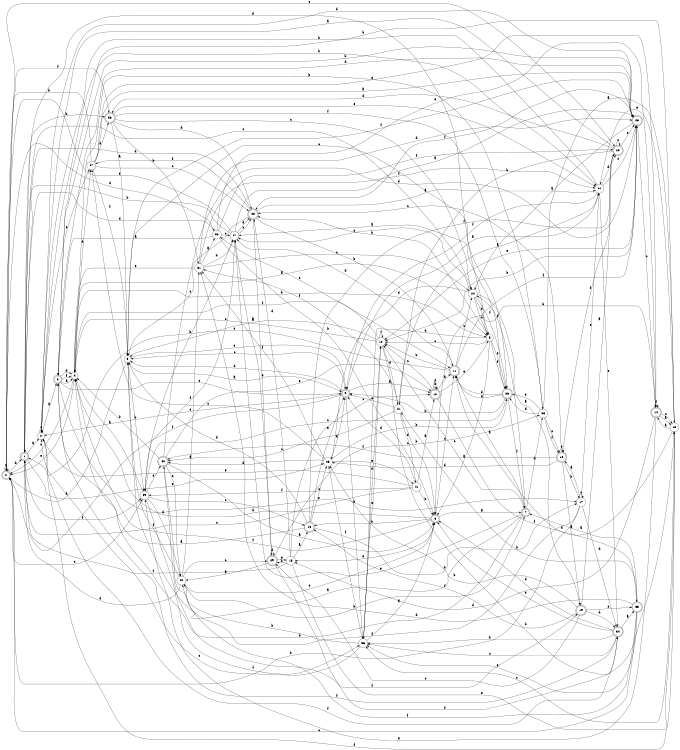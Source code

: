 digraph n34_6 {
__start0 [label="" shape="none"];

rankdir=LR;
size="8,5";

s0 [style="rounded,filled", color="black", fillcolor="white" shape="doublecircle", label="0"];
s1 [style="rounded,filled", color="black", fillcolor="white" shape="doublecircle", label="1"];
s2 [style="filled", color="black", fillcolor="white" shape="circle", label="2"];
s3 [style="rounded,filled", color="black", fillcolor="white" shape="doublecircle", label="3"];
s4 [style="filled", color="black", fillcolor="white" shape="circle", label="4"];
s5 [style="filled", color="black", fillcolor="white" shape="circle", label="5"];
s6 [style="rounded,filled", color="black", fillcolor="white" shape="doublecircle", label="6"];
s7 [style="rounded,filled", color="black", fillcolor="white" shape="doublecircle", label="7"];
s8 [style="filled", color="black", fillcolor="white" shape="circle", label="8"];
s9 [style="rounded,filled", color="black", fillcolor="white" shape="doublecircle", label="9"];
s10 [style="rounded,filled", color="black", fillcolor="white" shape="doublecircle", label="10"];
s11 [style="rounded,filled", color="black", fillcolor="white" shape="doublecircle", label="11"];
s12 [style="filled", color="black", fillcolor="white" shape="circle", label="12"];
s13 [style="filled", color="black", fillcolor="white" shape="circle", label="13"];
s14 [style="rounded,filled", color="black", fillcolor="white" shape="doublecircle", label="14"];
s15 [style="filled", color="black", fillcolor="white" shape="circle", label="15"];
s16 [style="rounded,filled", color="black", fillcolor="white" shape="doublecircle", label="16"];
s17 [style="filled", color="black", fillcolor="white" shape="circle", label="17"];
s18 [style="rounded,filled", color="black", fillcolor="white" shape="doublecircle", label="18"];
s19 [style="rounded,filled", color="black", fillcolor="white" shape="doublecircle", label="19"];
s20 [style="rounded,filled", color="black", fillcolor="white" shape="doublecircle", label="20"];
s21 [style="filled", color="black", fillcolor="white" shape="circle", label="21"];
s22 [style="filled", color="black", fillcolor="white" shape="circle", label="22"];
s23 [style="rounded,filled", color="black", fillcolor="white" shape="doublecircle", label="23"];
s24 [style="filled", color="black", fillcolor="white" shape="circle", label="24"];
s25 [style="filled", color="black", fillcolor="white" shape="circle", label="25"];
s26 [style="rounded,filled", color="black", fillcolor="white" shape="doublecircle", label="26"];
s27 [style="filled", color="black", fillcolor="white" shape="circle", label="27"];
s28 [style="rounded,filled", color="black", fillcolor="white" shape="doublecircle", label="28"];
s29 [style="rounded,filled", color="black", fillcolor="white" shape="doublecircle", label="29"];
s30 [style="filled", color="black", fillcolor="white" shape="circle", label="30"];
s31 [style="filled", color="black", fillcolor="white" shape="circle", label="31"];
s32 [style="filled", color="black", fillcolor="white" shape="circle", label="32"];
s33 [style="filled", color="black", fillcolor="white" shape="circle", label="33"];
s34 [style="rounded,filled", color="black", fillcolor="white" shape="doublecircle", label="34"];
s35 [style="rounded,filled", color="black", fillcolor="white" shape="doublecircle", label="35"];
s36 [style="filled", color="black", fillcolor="white" shape="circle", label="36"];
s37 [style="filled", color="black", fillcolor="white" shape="circle", label="37"];
s38 [style="rounded,filled", color="black", fillcolor="white" shape="doublecircle", label="38"];
s39 [style="filled", color="black", fillcolor="white" shape="circle", label="39"];
s40 [style="rounded,filled", color="black", fillcolor="white" shape="doublecircle", label="40"];
s41 [style="filled", color="black", fillcolor="white" shape="circle", label="41"];
s0 -> s0 [label="a"];
s0 -> s1 [label="b"];
s0 -> s39 [label="c"];
s0 -> s32 [label="d"];
s0 -> s20 [label="e"];
s0 -> s38 [label="f"];
s1 -> s2 [label="a"];
s1 -> s38 [label="b"];
s1 -> s24 [label="c"];
s1 -> s5 [label="d"];
s1 -> s25 [label="e"];
s1 -> s39 [label="f"];
s2 -> s3 [label="a"];
s2 -> s22 [label="b"];
s2 -> s2 [label="c"];
s2 -> s23 [label="d"];
s2 -> s37 [label="e"];
s2 -> s34 [label="f"];
s3 -> s4 [label="a"];
s3 -> s23 [label="b"];
s3 -> s9 [label="c"];
s3 -> s4 [label="d"];
s3 -> s17 [label="e"];
s3 -> s4 [label="f"];
s4 -> s5 [label="a"];
s4 -> s5 [label="b"];
s4 -> s0 [label="c"];
s4 -> s37 [label="d"];
s4 -> s0 [label="e"];
s4 -> s11 [label="f"];
s5 -> s6 [label="a"];
s5 -> s28 [label="b"];
s5 -> s12 [label="c"];
s5 -> s36 [label="d"];
s5 -> s26 [label="e"];
s5 -> s26 [label="f"];
s6 -> s7 [label="a"];
s6 -> s16 [label="b"];
s6 -> s11 [label="c"];
s6 -> s4 [label="d"];
s6 -> s15 [label="e"];
s6 -> s4 [label="f"];
s7 -> s8 [label="a"];
s7 -> s4 [label="b"];
s7 -> s12 [label="c"];
s7 -> s33 [label="d"];
s7 -> s27 [label="e"];
s7 -> s24 [label="f"];
s8 -> s9 [label="a"];
s8 -> s39 [label="b"];
s8 -> s26 [label="c"];
s8 -> s0 [label="d"];
s8 -> s9 [label="e"];
s8 -> s23 [label="f"];
s9 -> s10 [label="a"];
s9 -> s36 [label="b"];
s9 -> s8 [label="c"];
s9 -> s8 [label="d"];
s9 -> s2 [label="e"];
s9 -> s0 [label="f"];
s10 -> s11 [label="a"];
s10 -> s10 [label="b"];
s10 -> s12 [label="c"];
s10 -> s10 [label="d"];
s10 -> s5 [label="e"];
s10 -> s35 [label="f"];
s11 -> s7 [label="a"];
s11 -> s12 [label="b"];
s11 -> s24 [label="c"];
s11 -> s27 [label="d"];
s11 -> s1 [label="e"];
s11 -> s23 [label="f"];
s12 -> s8 [label="a"];
s12 -> s13 [label="b"];
s12 -> s4 [label="c"];
s12 -> s21 [label="d"];
s12 -> s32 [label="e"];
s12 -> s12 [label="f"];
s13 -> s14 [label="a"];
s13 -> s3 [label="b"];
s13 -> s36 [label="c"];
s13 -> s11 [label="d"];
s13 -> s22 [label="e"];
s13 -> s2 [label="f"];
s14 -> s13 [label="a"];
s14 -> s6 [label="b"];
s14 -> s13 [label="c"];
s14 -> s15 [label="d"];
s14 -> s39 [label="e"];
s14 -> s14 [label="f"];
s15 -> s16 [label="a"];
s15 -> s29 [label="b"];
s15 -> s10 [label="c"];
s15 -> s28 [label="d"];
s15 -> s13 [label="e"];
s15 -> s1 [label="f"];
s16 -> s3 [label="a"];
s16 -> s17 [label="b"];
s16 -> s25 [label="c"];
s16 -> s8 [label="d"];
s16 -> s9 [label="e"];
s16 -> s20 [label="f"];
s17 -> s18 [label="a"];
s17 -> s0 [label="b"];
s17 -> s17 [label="c"];
s17 -> s34 [label="d"];
s17 -> s22 [label="e"];
s17 -> s40 [label="f"];
s18 -> s19 [label="a"];
s18 -> s17 [label="b"];
s18 -> s28 [label="c"];
s18 -> s25 [label="d"];
s18 -> s18 [label="e"];
s18 -> s40 [label="f"];
s19 -> s20 [label="a"];
s19 -> s25 [label="b"];
s19 -> s29 [label="c"];
s19 -> s34 [label="d"];
s19 -> s35 [label="e"];
s19 -> s16 [label="f"];
s20 -> s2 [label="a"];
s20 -> s21 [label="b"];
s20 -> s20 [label="c"];
s20 -> s38 [label="d"];
s20 -> s23 [label="e"];
s20 -> s18 [label="f"];
s21 -> s22 [label="a"];
s21 -> s6 [label="b"];
s21 -> s40 [label="c"];
s21 -> s41 [label="d"];
s21 -> s9 [label="e"];
s21 -> s31 [label="f"];
s22 -> s9 [label="a"];
s22 -> s2 [label="b"];
s22 -> s23 [label="c"];
s22 -> s20 [label="d"];
s22 -> s34 [label="e"];
s22 -> s9 [label="f"];
s23 -> s24 [label="a"];
s23 -> s12 [label="b"];
s23 -> s14 [label="c"];
s23 -> s3 [label="d"];
s23 -> s12 [label="e"];
s23 -> s28 [label="f"];
s24 -> s19 [label="a"];
s24 -> s5 [label="b"];
s24 -> s5 [label="c"];
s24 -> s25 [label="d"];
s24 -> s27 [label="e"];
s24 -> s26 [label="f"];
s25 -> s9 [label="a"];
s25 -> s26 [label="b"];
s25 -> s37 [label="c"];
s25 -> s40 [label="d"];
s25 -> s41 [label="e"];
s25 -> s31 [label="f"];
s26 -> s27 [label="a"];
s26 -> s9 [label="b"];
s26 -> s39 [label="c"];
s26 -> s11 [label="d"];
s26 -> s11 [label="e"];
s26 -> s7 [label="f"];
s27 -> s23 [label="a"];
s27 -> s1 [label="b"];
s27 -> s28 [label="c"];
s27 -> s28 [label="d"];
s27 -> s0 [label="e"];
s27 -> s39 [label="f"];
s28 -> s22 [label="a"];
s28 -> s11 [label="b"];
s28 -> s8 [label="c"];
s28 -> s1 [label="d"];
s28 -> s29 [label="e"];
s28 -> s37 [label="f"];
s29 -> s30 [label="a"];
s29 -> s27 [label="b"];
s29 -> s33 [label="c"];
s29 -> s29 [label="d"];
s29 -> s15 [label="e"];
s29 -> s34 [label="f"];
s30 -> s31 [label="a"];
s30 -> s7 [label="b"];
s30 -> s29 [label="c"];
s30 -> s1 [label="d"];
s30 -> s6 [label="e"];
s30 -> s8 [label="f"];
s31 -> s32 [label="a"];
s31 -> s27 [label="b"];
s31 -> s24 [label="c"];
s31 -> s23 [label="d"];
s31 -> s4 [label="e"];
s31 -> s22 [label="f"];
s32 -> s3 [label="a"];
s32 -> s6 [label="b"];
s32 -> s27 [label="c"];
s32 -> s1 [label="d"];
s32 -> s14 [label="e"];
s32 -> s20 [label="f"];
s33 -> s13 [label="a"];
s33 -> s4 [label="b"];
s33 -> s18 [label="c"];
s33 -> s26 [label="d"];
s33 -> s26 [label="e"];
s33 -> s18 [label="f"];
s34 -> s35 [label="a"];
s34 -> s36 [label="b"];
s34 -> s36 [label="c"];
s34 -> s6 [label="d"];
s34 -> s6 [label="e"];
s34 -> s3 [label="f"];
s35 -> s7 [label="a"];
s35 -> s21 [label="b"];
s35 -> s0 [label="c"];
s35 -> s31 [label="d"];
s35 -> s36 [label="e"];
s35 -> s30 [label="f"];
s36 -> s6 [label="a"];
s36 -> s30 [label="b"];
s36 -> s2 [label="c"];
s36 -> s12 [label="d"];
s36 -> s12 [label="e"];
s36 -> s25 [label="f"];
s37 -> s23 [label="a"];
s37 -> s0 [label="b"];
s37 -> s28 [label="c"];
s37 -> s38 [label="d"];
s37 -> s14 [label="e"];
s37 -> s8 [label="f"];
s38 -> s8 [label="a"];
s38 -> s31 [label="b"];
s38 -> s24 [label="c"];
s38 -> s28 [label="d"];
s38 -> s22 [label="e"];
s38 -> s33 [label="f"];
s39 -> s4 [label="a"];
s39 -> s27 [label="b"];
s39 -> s16 [label="c"];
s39 -> s30 [label="d"];
s39 -> s40 [label="e"];
s39 -> s36 [label="f"];
s40 -> s6 [label="a"];
s40 -> s4 [label="b"];
s40 -> s30 [label="c"];
s40 -> s23 [label="d"];
s40 -> s10 [label="e"];
s40 -> s19 [label="f"];
s41 -> s10 [label="a"];
s41 -> s6 [label="b"];
s41 -> s1 [label="c"];
s41 -> s9 [label="d"];
s41 -> s2 [label="e"];
s41 -> s39 [label="f"];

}